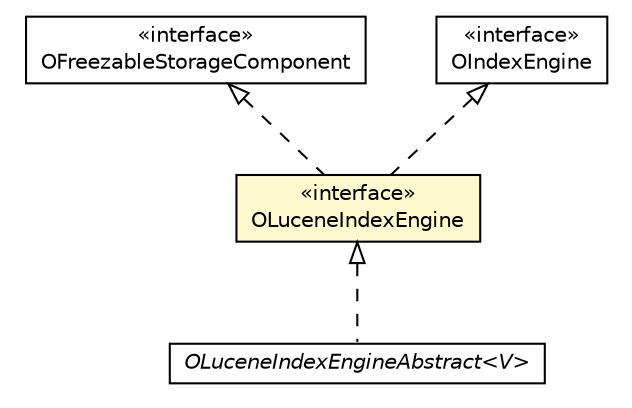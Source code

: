 #!/usr/local/bin/dot
#
# Class diagram 
# Generated by UMLGraph version R5_6-24-gf6e263 (http://www.umlgraph.org/)
#

digraph G {
	edge [fontname="Helvetica",fontsize=10,labelfontname="Helvetica",labelfontsize=10];
	node [fontname="Helvetica",fontsize=10,shape=plaintext];
	nodesep=0.25;
	ranksep=0.5;
	// com.orientechnologies.orient.core.storage.impl.local.OFreezableStorageComponent
	c2390899 [label=<<table title="com.orientechnologies.orient.core.storage.impl.local.OFreezableStorageComponent" border="0" cellborder="1" cellspacing="0" cellpadding="2" port="p" href="../../orient/core/storage/impl/local/OFreezableStorageComponent.html">
		<tr><td><table border="0" cellspacing="0" cellpadding="1">
<tr><td align="center" balign="center"> &#171;interface&#187; </td></tr>
<tr><td align="center" balign="center"> OFreezableStorageComponent </td></tr>
		</table></td></tr>
		</table>>, URL="../../orient/core/storage/impl/local/OFreezableStorageComponent.html", fontname="Helvetica", fontcolor="black", fontsize=10.0];
	// com.orientechnologies.orient.core.index.OIndexEngine
	c2391133 [label=<<table title="com.orientechnologies.orient.core.index.OIndexEngine" border="0" cellborder="1" cellspacing="0" cellpadding="2" port="p" href="../../orient/core/index/OIndexEngine.html">
		<tr><td><table border="0" cellspacing="0" cellpadding="1">
<tr><td align="center" balign="center"> &#171;interface&#187; </td></tr>
<tr><td align="center" balign="center"> OIndexEngine </td></tr>
		</table></td></tr>
		</table>>, URL="../../orient/core/index/OIndexEngine.html", fontname="Helvetica", fontcolor="black", fontsize=10.0];
	// com.orientechnologies.lucene.engine.OLuceneIndexEngineAbstract<V>
	c2391775 [label=<<table title="com.orientechnologies.lucene.engine.OLuceneIndexEngineAbstract" border="0" cellborder="1" cellspacing="0" cellpadding="2" port="p" href="./OLuceneIndexEngineAbstract.html">
		<tr><td><table border="0" cellspacing="0" cellpadding="1">
<tr><td align="center" balign="center"><font face="Helvetica-Oblique"> OLuceneIndexEngineAbstract&lt;V&gt; </font></td></tr>
		</table></td></tr>
		</table>>, URL="./OLuceneIndexEngineAbstract.html", fontname="Helvetica", fontcolor="black", fontsize=10.0];
	// com.orientechnologies.lucene.engine.OLuceneIndexEngine
	c2391778 [label=<<table title="com.orientechnologies.lucene.engine.OLuceneIndexEngine" border="0" cellborder="1" cellspacing="0" cellpadding="2" port="p" bgcolor="lemonChiffon" href="./OLuceneIndexEngine.html">
		<tr><td><table border="0" cellspacing="0" cellpadding="1">
<tr><td align="center" balign="center"> &#171;interface&#187; </td></tr>
<tr><td align="center" balign="center"> OLuceneIndexEngine </td></tr>
		</table></td></tr>
		</table>>, URL="./OLuceneIndexEngine.html", fontname="Helvetica", fontcolor="black", fontsize=10.0];
	//com.orientechnologies.lucene.engine.OLuceneIndexEngineAbstract<V> implements com.orientechnologies.lucene.engine.OLuceneIndexEngine
	c2391778:p -> c2391775:p [dir=back,arrowtail=empty,style=dashed];
	//com.orientechnologies.lucene.engine.OLuceneIndexEngine implements com.orientechnologies.orient.core.index.OIndexEngine
	c2391133:p -> c2391778:p [dir=back,arrowtail=empty,style=dashed];
	//com.orientechnologies.lucene.engine.OLuceneIndexEngine implements com.orientechnologies.orient.core.storage.impl.local.OFreezableStorageComponent
	c2390899:p -> c2391778:p [dir=back,arrowtail=empty,style=dashed];
}

